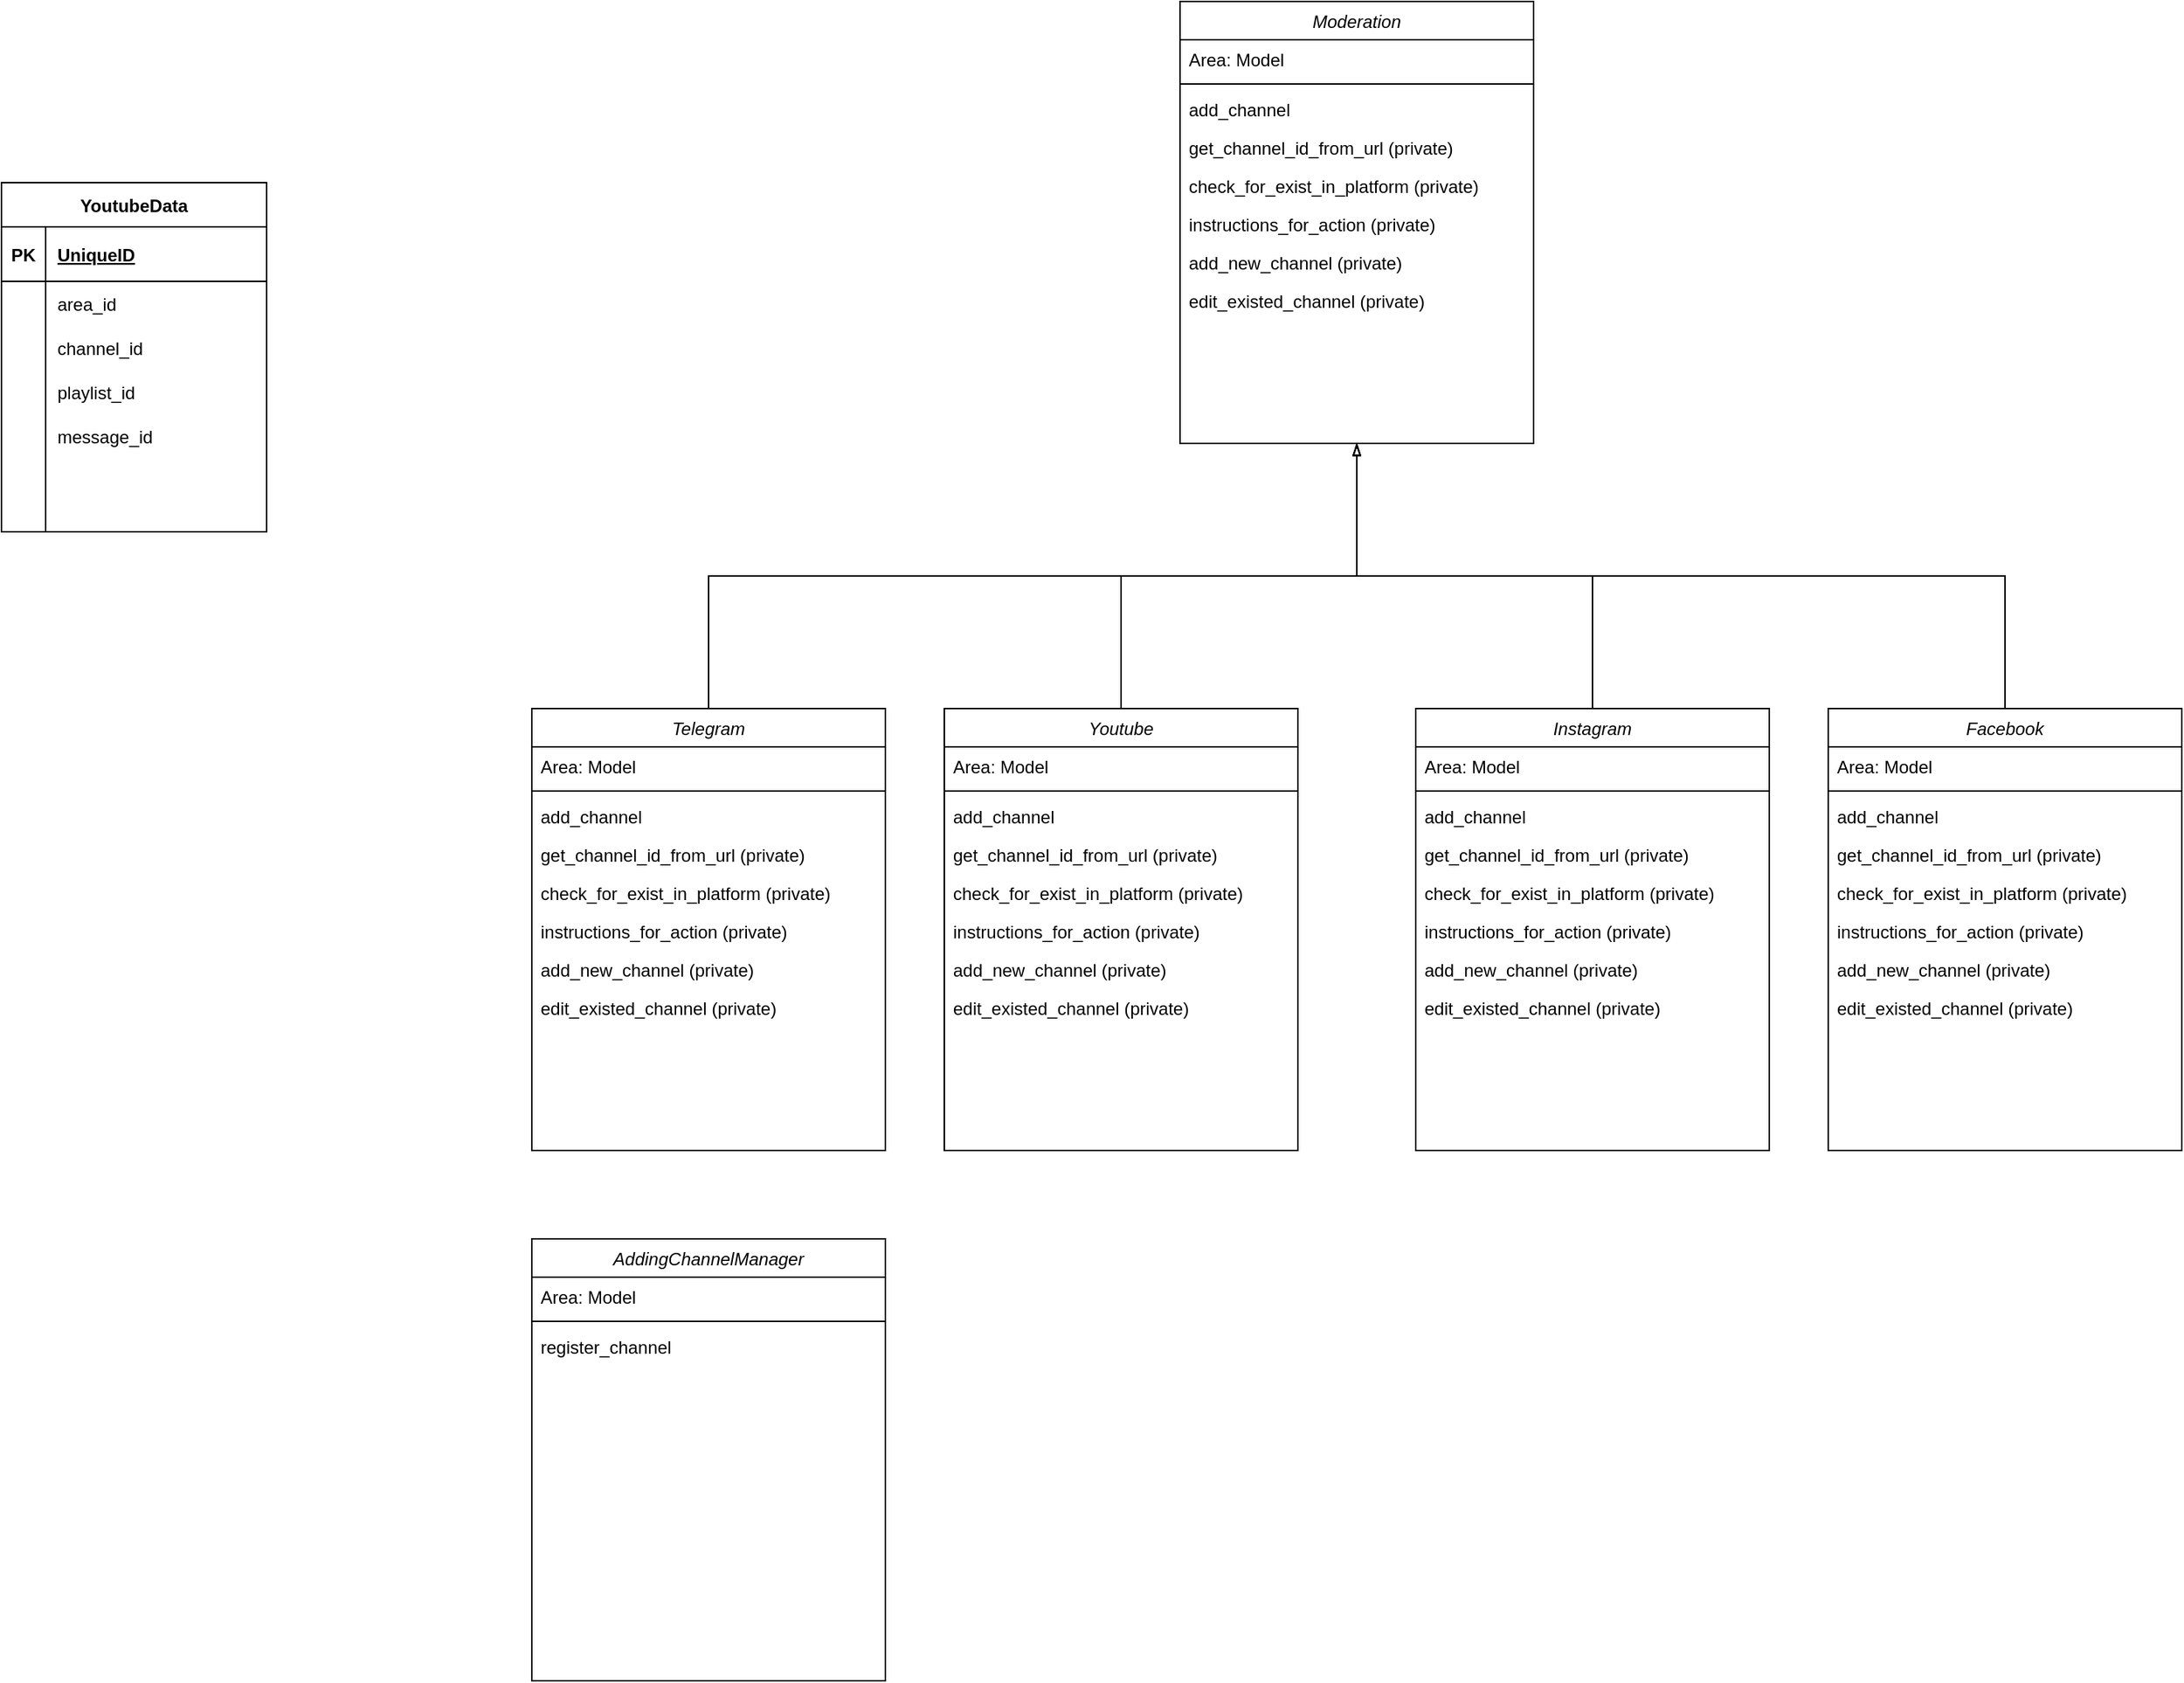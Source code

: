 <mxfile version="20.8.22" type="github">
  <diagram id="C5RBs43oDa-KdzZeNtuy" name="Page-1">
    <mxGraphModel dx="825" dy="448" grid="1" gridSize="10" guides="1" tooltips="1" connect="1" arrows="1" fold="1" page="1" pageScale="1" pageWidth="827" pageHeight="1169" math="0" shadow="0">
      <root>
        <mxCell id="WIyWlLk6GJQsqaUBKTNV-0" />
        <mxCell id="WIyWlLk6GJQsqaUBKTNV-1" parent="WIyWlLk6GJQsqaUBKTNV-0" />
        <mxCell id="N4owq_KQlFDZWLjhgTrY-4" value="Moderation" style="swimlane;fontStyle=2;align=center;verticalAlign=top;childLayout=stackLayout;horizontal=1;startSize=26;horizontalStack=0;resizeParent=1;resizeLast=0;collapsible=1;marginBottom=0;rounded=0;shadow=0;strokeWidth=1;" vertex="1" parent="WIyWlLk6GJQsqaUBKTNV-1">
          <mxGeometry x="920" width="240" height="300" as="geometry">
            <mxRectangle x="760" y="10" width="160" height="26" as="alternateBounds" />
          </mxGeometry>
        </mxCell>
        <mxCell id="N4owq_KQlFDZWLjhgTrY-5" value="Area: Model" style="text;align=left;verticalAlign=top;spacingLeft=4;spacingRight=4;overflow=hidden;rotatable=0;points=[[0,0.5],[1,0.5]];portConstraint=eastwest;" vertex="1" parent="N4owq_KQlFDZWLjhgTrY-4">
          <mxGeometry y="26" width="240" height="26" as="geometry" />
        </mxCell>
        <mxCell id="N4owq_KQlFDZWLjhgTrY-8" value="" style="line;html=1;strokeWidth=1;align=left;verticalAlign=middle;spacingTop=-1;spacingLeft=3;spacingRight=3;rotatable=0;labelPosition=right;points=[];portConstraint=eastwest;" vertex="1" parent="N4owq_KQlFDZWLjhgTrY-4">
          <mxGeometry y="52" width="240" height="8" as="geometry" />
        </mxCell>
        <mxCell id="N4owq_KQlFDZWLjhgTrY-22" value="add_channel" style="text;align=left;verticalAlign=top;spacingLeft=4;spacingRight=4;overflow=hidden;rotatable=0;points=[[0,0.5],[1,0.5]];portConstraint=eastwest;" vertex="1" parent="N4owq_KQlFDZWLjhgTrY-4">
          <mxGeometry y="60" width="240" height="26" as="geometry" />
        </mxCell>
        <mxCell id="N4owq_KQlFDZWLjhgTrY-9" value="get_channel_id_from_url (private)" style="text;align=left;verticalAlign=top;spacingLeft=4;spacingRight=4;overflow=hidden;rotatable=0;points=[[0,0.5],[1,0.5]];portConstraint=eastwest;" vertex="1" parent="N4owq_KQlFDZWLjhgTrY-4">
          <mxGeometry y="86" width="240" height="26" as="geometry" />
        </mxCell>
        <mxCell id="N4owq_KQlFDZWLjhgTrY-18" value="check_for_exist_in_platform (private)" style="text;align=left;verticalAlign=top;spacingLeft=4;spacingRight=4;overflow=hidden;rotatable=0;points=[[0,0.5],[1,0.5]];portConstraint=eastwest;" vertex="1" parent="N4owq_KQlFDZWLjhgTrY-4">
          <mxGeometry y="112" width="240" height="26" as="geometry" />
        </mxCell>
        <mxCell id="N4owq_KQlFDZWLjhgTrY-19" value="instructions_for_action (private)" style="text;align=left;verticalAlign=top;spacingLeft=4;spacingRight=4;overflow=hidden;rotatable=0;points=[[0,0.5],[1,0.5]];portConstraint=eastwest;" vertex="1" parent="N4owq_KQlFDZWLjhgTrY-4">
          <mxGeometry y="138" width="240" height="26" as="geometry" />
        </mxCell>
        <mxCell id="N4owq_KQlFDZWLjhgTrY-20" value="add_new_channel (private)" style="text;align=left;verticalAlign=top;spacingLeft=4;spacingRight=4;overflow=hidden;rotatable=0;points=[[0,0.5],[1,0.5]];portConstraint=eastwest;" vertex="1" parent="N4owq_KQlFDZWLjhgTrY-4">
          <mxGeometry y="164" width="240" height="26" as="geometry" />
        </mxCell>
        <mxCell id="N4owq_KQlFDZWLjhgTrY-21" value="edit_existed_channel (private)" style="text;align=left;verticalAlign=top;spacingLeft=4;spacingRight=4;overflow=hidden;rotatable=0;points=[[0,0.5],[1,0.5]];portConstraint=eastwest;" vertex="1" parent="N4owq_KQlFDZWLjhgTrY-4">
          <mxGeometry y="190" width="240" height="26" as="geometry" />
        </mxCell>
        <mxCell id="N4owq_KQlFDZWLjhgTrY-26" value="Telegram" style="swimlane;fontStyle=2;align=center;verticalAlign=top;childLayout=stackLayout;horizontal=1;startSize=26;horizontalStack=0;resizeParent=1;resizeLast=0;collapsible=1;marginBottom=0;rounded=0;shadow=0;strokeWidth=1;" vertex="1" parent="WIyWlLk6GJQsqaUBKTNV-1">
          <mxGeometry x="480" y="480" width="240" height="300" as="geometry">
            <mxRectangle x="760" y="10" width="160" height="26" as="alternateBounds" />
          </mxGeometry>
        </mxCell>
        <mxCell id="N4owq_KQlFDZWLjhgTrY-27" value="Area: Model" style="text;align=left;verticalAlign=top;spacingLeft=4;spacingRight=4;overflow=hidden;rotatable=0;points=[[0,0.5],[1,0.5]];portConstraint=eastwest;" vertex="1" parent="N4owq_KQlFDZWLjhgTrY-26">
          <mxGeometry y="26" width="240" height="26" as="geometry" />
        </mxCell>
        <mxCell id="N4owq_KQlFDZWLjhgTrY-28" value="" style="line;html=1;strokeWidth=1;align=left;verticalAlign=middle;spacingTop=-1;spacingLeft=3;spacingRight=3;rotatable=0;labelPosition=right;points=[];portConstraint=eastwest;" vertex="1" parent="N4owq_KQlFDZWLjhgTrY-26">
          <mxGeometry y="52" width="240" height="8" as="geometry" />
        </mxCell>
        <mxCell id="N4owq_KQlFDZWLjhgTrY-35" value="add_channel" style="text;align=left;verticalAlign=top;spacingLeft=4;spacingRight=4;overflow=hidden;rotatable=0;points=[[0,0.5],[1,0.5]];portConstraint=eastwest;" vertex="1" parent="N4owq_KQlFDZWLjhgTrY-26">
          <mxGeometry y="60" width="240" height="26" as="geometry" />
        </mxCell>
        <mxCell id="N4owq_KQlFDZWLjhgTrY-29" value="get_channel_id_from_url (private)" style="text;align=left;verticalAlign=top;spacingLeft=4;spacingRight=4;overflow=hidden;rotatable=0;points=[[0,0.5],[1,0.5]];portConstraint=eastwest;" vertex="1" parent="N4owq_KQlFDZWLjhgTrY-26">
          <mxGeometry y="86" width="240" height="26" as="geometry" />
        </mxCell>
        <mxCell id="N4owq_KQlFDZWLjhgTrY-31" value="check_for_exist_in_platform (private)" style="text;align=left;verticalAlign=top;spacingLeft=4;spacingRight=4;overflow=hidden;rotatable=0;points=[[0,0.5],[1,0.5]];portConstraint=eastwest;" vertex="1" parent="N4owq_KQlFDZWLjhgTrY-26">
          <mxGeometry y="112" width="240" height="26" as="geometry" />
        </mxCell>
        <mxCell id="N4owq_KQlFDZWLjhgTrY-32" value="instructions_for_action (private)" style="text;align=left;verticalAlign=top;spacingLeft=4;spacingRight=4;overflow=hidden;rotatable=0;points=[[0,0.5],[1,0.5]];portConstraint=eastwest;" vertex="1" parent="N4owq_KQlFDZWLjhgTrY-26">
          <mxGeometry y="138" width="240" height="26" as="geometry" />
        </mxCell>
        <mxCell id="N4owq_KQlFDZWLjhgTrY-33" value="add_new_channel (private)" style="text;align=left;verticalAlign=top;spacingLeft=4;spacingRight=4;overflow=hidden;rotatable=0;points=[[0,0.5],[1,0.5]];portConstraint=eastwest;" vertex="1" parent="N4owq_KQlFDZWLjhgTrY-26">
          <mxGeometry y="164" width="240" height="26" as="geometry" />
        </mxCell>
        <mxCell id="N4owq_KQlFDZWLjhgTrY-34" value="edit_existed_channel (private)" style="text;align=left;verticalAlign=top;spacingLeft=4;spacingRight=4;overflow=hidden;rotatable=0;points=[[0,0.5],[1,0.5]];portConstraint=eastwest;" vertex="1" parent="N4owq_KQlFDZWLjhgTrY-26">
          <mxGeometry y="190" width="240" height="26" as="geometry" />
        </mxCell>
        <mxCell id="N4owq_KQlFDZWLjhgTrY-36" value="Youtube" style="swimlane;fontStyle=2;align=center;verticalAlign=top;childLayout=stackLayout;horizontal=1;startSize=26;horizontalStack=0;resizeParent=1;resizeLast=0;collapsible=1;marginBottom=0;rounded=0;shadow=0;strokeWidth=1;" vertex="1" parent="WIyWlLk6GJQsqaUBKTNV-1">
          <mxGeometry x="760" y="480" width="240" height="300" as="geometry">
            <mxRectangle x="760" y="10" width="160" height="26" as="alternateBounds" />
          </mxGeometry>
        </mxCell>
        <mxCell id="N4owq_KQlFDZWLjhgTrY-37" value="Area: Model" style="text;align=left;verticalAlign=top;spacingLeft=4;spacingRight=4;overflow=hidden;rotatable=0;points=[[0,0.5],[1,0.5]];portConstraint=eastwest;" vertex="1" parent="N4owq_KQlFDZWLjhgTrY-36">
          <mxGeometry y="26" width="240" height="26" as="geometry" />
        </mxCell>
        <mxCell id="N4owq_KQlFDZWLjhgTrY-38" value="" style="line;html=1;strokeWidth=1;align=left;verticalAlign=middle;spacingTop=-1;spacingLeft=3;spacingRight=3;rotatable=0;labelPosition=right;points=[];portConstraint=eastwest;" vertex="1" parent="N4owq_KQlFDZWLjhgTrY-36">
          <mxGeometry y="52" width="240" height="8" as="geometry" />
        </mxCell>
        <mxCell id="N4owq_KQlFDZWLjhgTrY-45" value="add_channel" style="text;align=left;verticalAlign=top;spacingLeft=4;spacingRight=4;overflow=hidden;rotatable=0;points=[[0,0.5],[1,0.5]];portConstraint=eastwest;" vertex="1" parent="N4owq_KQlFDZWLjhgTrY-36">
          <mxGeometry y="60" width="240" height="26" as="geometry" />
        </mxCell>
        <mxCell id="N4owq_KQlFDZWLjhgTrY-39" value="get_channel_id_from_url (private)" style="text;align=left;verticalAlign=top;spacingLeft=4;spacingRight=4;overflow=hidden;rotatable=0;points=[[0,0.5],[1,0.5]];portConstraint=eastwest;" vertex="1" parent="N4owq_KQlFDZWLjhgTrY-36">
          <mxGeometry y="86" width="240" height="26" as="geometry" />
        </mxCell>
        <mxCell id="N4owq_KQlFDZWLjhgTrY-41" value="check_for_exist_in_platform (private)" style="text;align=left;verticalAlign=top;spacingLeft=4;spacingRight=4;overflow=hidden;rotatable=0;points=[[0,0.5],[1,0.5]];portConstraint=eastwest;" vertex="1" parent="N4owq_KQlFDZWLjhgTrY-36">
          <mxGeometry y="112" width="240" height="26" as="geometry" />
        </mxCell>
        <mxCell id="N4owq_KQlFDZWLjhgTrY-42" value="instructions_for_action (private)" style="text;align=left;verticalAlign=top;spacingLeft=4;spacingRight=4;overflow=hidden;rotatable=0;points=[[0,0.5],[1,0.5]];portConstraint=eastwest;" vertex="1" parent="N4owq_KQlFDZWLjhgTrY-36">
          <mxGeometry y="138" width="240" height="26" as="geometry" />
        </mxCell>
        <mxCell id="N4owq_KQlFDZWLjhgTrY-43" value="add_new_channel (private)" style="text;align=left;verticalAlign=top;spacingLeft=4;spacingRight=4;overflow=hidden;rotatable=0;points=[[0,0.5],[1,0.5]];portConstraint=eastwest;" vertex="1" parent="N4owq_KQlFDZWLjhgTrY-36">
          <mxGeometry y="164" width="240" height="26" as="geometry" />
        </mxCell>
        <mxCell id="N4owq_KQlFDZWLjhgTrY-44" value="edit_existed_channel (private)" style="text;align=left;verticalAlign=top;spacingLeft=4;spacingRight=4;overflow=hidden;rotatable=0;points=[[0,0.5],[1,0.5]];portConstraint=eastwest;" vertex="1" parent="N4owq_KQlFDZWLjhgTrY-36">
          <mxGeometry y="190" width="240" height="26" as="geometry" />
        </mxCell>
        <mxCell id="N4owq_KQlFDZWLjhgTrY-46" value="Instagram" style="swimlane;fontStyle=2;align=center;verticalAlign=top;childLayout=stackLayout;horizontal=1;startSize=26;horizontalStack=0;resizeParent=1;resizeLast=0;collapsible=1;marginBottom=0;rounded=0;shadow=0;strokeWidth=1;" vertex="1" parent="WIyWlLk6GJQsqaUBKTNV-1">
          <mxGeometry x="1080" y="480" width="240" height="300" as="geometry">
            <mxRectangle x="760" y="10" width="160" height="26" as="alternateBounds" />
          </mxGeometry>
        </mxCell>
        <mxCell id="N4owq_KQlFDZWLjhgTrY-47" value="Area: Model" style="text;align=left;verticalAlign=top;spacingLeft=4;spacingRight=4;overflow=hidden;rotatable=0;points=[[0,0.5],[1,0.5]];portConstraint=eastwest;" vertex="1" parent="N4owq_KQlFDZWLjhgTrY-46">
          <mxGeometry y="26" width="240" height="26" as="geometry" />
        </mxCell>
        <mxCell id="N4owq_KQlFDZWLjhgTrY-48" value="" style="line;html=1;strokeWidth=1;align=left;verticalAlign=middle;spacingTop=-1;spacingLeft=3;spacingRight=3;rotatable=0;labelPosition=right;points=[];portConstraint=eastwest;" vertex="1" parent="N4owq_KQlFDZWLjhgTrY-46">
          <mxGeometry y="52" width="240" height="8" as="geometry" />
        </mxCell>
        <mxCell id="N4owq_KQlFDZWLjhgTrY-55" value="add_channel" style="text;align=left;verticalAlign=top;spacingLeft=4;spacingRight=4;overflow=hidden;rotatable=0;points=[[0,0.5],[1,0.5]];portConstraint=eastwest;" vertex="1" parent="N4owq_KQlFDZWLjhgTrY-46">
          <mxGeometry y="60" width="240" height="26" as="geometry" />
        </mxCell>
        <mxCell id="N4owq_KQlFDZWLjhgTrY-49" value="get_channel_id_from_url (private)" style="text;align=left;verticalAlign=top;spacingLeft=4;spacingRight=4;overflow=hidden;rotatable=0;points=[[0,0.5],[1,0.5]];portConstraint=eastwest;" vertex="1" parent="N4owq_KQlFDZWLjhgTrY-46">
          <mxGeometry y="86" width="240" height="26" as="geometry" />
        </mxCell>
        <mxCell id="N4owq_KQlFDZWLjhgTrY-51" value="check_for_exist_in_platform (private)" style="text;align=left;verticalAlign=top;spacingLeft=4;spacingRight=4;overflow=hidden;rotatable=0;points=[[0,0.5],[1,0.5]];portConstraint=eastwest;" vertex="1" parent="N4owq_KQlFDZWLjhgTrY-46">
          <mxGeometry y="112" width="240" height="26" as="geometry" />
        </mxCell>
        <mxCell id="N4owq_KQlFDZWLjhgTrY-52" value="instructions_for_action (private)" style="text;align=left;verticalAlign=top;spacingLeft=4;spacingRight=4;overflow=hidden;rotatable=0;points=[[0,0.5],[1,0.5]];portConstraint=eastwest;" vertex="1" parent="N4owq_KQlFDZWLjhgTrY-46">
          <mxGeometry y="138" width="240" height="26" as="geometry" />
        </mxCell>
        <mxCell id="N4owq_KQlFDZWLjhgTrY-53" value="add_new_channel (private)" style="text;align=left;verticalAlign=top;spacingLeft=4;spacingRight=4;overflow=hidden;rotatable=0;points=[[0,0.5],[1,0.5]];portConstraint=eastwest;" vertex="1" parent="N4owq_KQlFDZWLjhgTrY-46">
          <mxGeometry y="164" width="240" height="26" as="geometry" />
        </mxCell>
        <mxCell id="N4owq_KQlFDZWLjhgTrY-54" value="edit_existed_channel (private)" style="text;align=left;verticalAlign=top;spacingLeft=4;spacingRight=4;overflow=hidden;rotatable=0;points=[[0,0.5],[1,0.5]];portConstraint=eastwest;" vertex="1" parent="N4owq_KQlFDZWLjhgTrY-46">
          <mxGeometry y="190" width="240" height="26" as="geometry" />
        </mxCell>
        <mxCell id="N4owq_KQlFDZWLjhgTrY-56" value="Facebook" style="swimlane;fontStyle=2;align=center;verticalAlign=top;childLayout=stackLayout;horizontal=1;startSize=26;horizontalStack=0;resizeParent=1;resizeLast=0;collapsible=1;marginBottom=0;rounded=0;shadow=0;strokeWidth=1;" vertex="1" parent="WIyWlLk6GJQsqaUBKTNV-1">
          <mxGeometry x="1360" y="480" width="240" height="300" as="geometry">
            <mxRectangle x="760" y="10" width="160" height="26" as="alternateBounds" />
          </mxGeometry>
        </mxCell>
        <mxCell id="N4owq_KQlFDZWLjhgTrY-57" value="Area: Model" style="text;align=left;verticalAlign=top;spacingLeft=4;spacingRight=4;overflow=hidden;rotatable=0;points=[[0,0.5],[1,0.5]];portConstraint=eastwest;" vertex="1" parent="N4owq_KQlFDZWLjhgTrY-56">
          <mxGeometry y="26" width="240" height="26" as="geometry" />
        </mxCell>
        <mxCell id="N4owq_KQlFDZWLjhgTrY-58" value="" style="line;html=1;strokeWidth=1;align=left;verticalAlign=middle;spacingTop=-1;spacingLeft=3;spacingRight=3;rotatable=0;labelPosition=right;points=[];portConstraint=eastwest;" vertex="1" parent="N4owq_KQlFDZWLjhgTrY-56">
          <mxGeometry y="52" width="240" height="8" as="geometry" />
        </mxCell>
        <mxCell id="N4owq_KQlFDZWLjhgTrY-65" value="add_channel" style="text;align=left;verticalAlign=top;spacingLeft=4;spacingRight=4;overflow=hidden;rotatable=0;points=[[0,0.5],[1,0.5]];portConstraint=eastwest;" vertex="1" parent="N4owq_KQlFDZWLjhgTrY-56">
          <mxGeometry y="60" width="240" height="26" as="geometry" />
        </mxCell>
        <mxCell id="N4owq_KQlFDZWLjhgTrY-59" value="get_channel_id_from_url (private)" style="text;align=left;verticalAlign=top;spacingLeft=4;spacingRight=4;overflow=hidden;rotatable=0;points=[[0,0.5],[1,0.5]];portConstraint=eastwest;" vertex="1" parent="N4owq_KQlFDZWLjhgTrY-56">
          <mxGeometry y="86" width="240" height="26" as="geometry" />
        </mxCell>
        <mxCell id="N4owq_KQlFDZWLjhgTrY-61" value="check_for_exist_in_platform (private)" style="text;align=left;verticalAlign=top;spacingLeft=4;spacingRight=4;overflow=hidden;rotatable=0;points=[[0,0.5],[1,0.5]];portConstraint=eastwest;" vertex="1" parent="N4owq_KQlFDZWLjhgTrY-56">
          <mxGeometry y="112" width="240" height="26" as="geometry" />
        </mxCell>
        <mxCell id="N4owq_KQlFDZWLjhgTrY-62" value="instructions_for_action (private)" style="text;align=left;verticalAlign=top;spacingLeft=4;spacingRight=4;overflow=hidden;rotatable=0;points=[[0,0.5],[1,0.5]];portConstraint=eastwest;" vertex="1" parent="N4owq_KQlFDZWLjhgTrY-56">
          <mxGeometry y="138" width="240" height="26" as="geometry" />
        </mxCell>
        <mxCell id="N4owq_KQlFDZWLjhgTrY-63" value="add_new_channel (private)" style="text;align=left;verticalAlign=top;spacingLeft=4;spacingRight=4;overflow=hidden;rotatable=0;points=[[0,0.5],[1,0.5]];portConstraint=eastwest;" vertex="1" parent="N4owq_KQlFDZWLjhgTrY-56">
          <mxGeometry y="164" width="240" height="26" as="geometry" />
        </mxCell>
        <mxCell id="N4owq_KQlFDZWLjhgTrY-64" value="edit_existed_channel (private)" style="text;align=left;verticalAlign=top;spacingLeft=4;spacingRight=4;overflow=hidden;rotatable=0;points=[[0,0.5],[1,0.5]];portConstraint=eastwest;" vertex="1" parent="N4owq_KQlFDZWLjhgTrY-56">
          <mxGeometry y="190" width="240" height="26" as="geometry" />
        </mxCell>
        <mxCell id="N4owq_KQlFDZWLjhgTrY-69" value="" style="endArrow=blockThin;html=1;rounded=0;edgeStyle=orthogonalEdgeStyle;endFill=0;exitX=0.5;exitY=0;exitDx=0;exitDy=0;entryX=0.5;entryY=1;entryDx=0;entryDy=0;" edge="1" parent="WIyWlLk6GJQsqaUBKTNV-1" source="N4owq_KQlFDZWLjhgTrY-26" target="N4owq_KQlFDZWLjhgTrY-4">
          <mxGeometry width="50" height="50" relative="1" as="geometry">
            <mxPoint x="720" y="440" as="sourcePoint" />
            <mxPoint x="1010" y="330" as="targetPoint" />
          </mxGeometry>
        </mxCell>
        <mxCell id="N4owq_KQlFDZWLjhgTrY-70" value="" style="endArrow=blockThin;html=1;rounded=0;edgeStyle=orthogonalEdgeStyle;endFill=0;exitX=0.5;exitY=0;exitDx=0;exitDy=0;entryX=0.5;entryY=1;entryDx=0;entryDy=0;" edge="1" parent="WIyWlLk6GJQsqaUBKTNV-1" source="N4owq_KQlFDZWLjhgTrY-36" target="N4owq_KQlFDZWLjhgTrY-4">
          <mxGeometry width="50" height="50" relative="1" as="geometry">
            <mxPoint x="700" y="460" as="sourcePoint" />
            <mxPoint x="1040" y="310" as="targetPoint" />
            <Array as="points">
              <mxPoint x="880" y="390" />
              <mxPoint x="1040" y="390" />
            </Array>
          </mxGeometry>
        </mxCell>
        <mxCell id="N4owq_KQlFDZWLjhgTrY-71" value="" style="endArrow=blockThin;html=1;rounded=0;edgeStyle=orthogonalEdgeStyle;endFill=0;exitX=0.5;exitY=0;exitDx=0;exitDy=0;entryX=0.5;entryY=1;entryDx=0;entryDy=0;" edge="1" parent="WIyWlLk6GJQsqaUBKTNV-1" source="N4owq_KQlFDZWLjhgTrY-46" target="N4owq_KQlFDZWLjhgTrY-4">
          <mxGeometry width="50" height="50" relative="1" as="geometry">
            <mxPoint x="1120" y="410" as="sourcePoint" />
            <mxPoint x="1170" y="360" as="targetPoint" />
            <Array as="points">
              <mxPoint x="1200" y="390" />
              <mxPoint x="1040" y="390" />
            </Array>
          </mxGeometry>
        </mxCell>
        <mxCell id="N4owq_KQlFDZWLjhgTrY-72" value="" style="endArrow=blockThin;html=1;rounded=0;endFill=0;edgeStyle=orthogonalEdgeStyle;exitX=0.5;exitY=0;exitDx=0;exitDy=0;entryX=0.5;entryY=1;entryDx=0;entryDy=0;" edge="1" parent="WIyWlLk6GJQsqaUBKTNV-1" source="N4owq_KQlFDZWLjhgTrY-56" target="N4owq_KQlFDZWLjhgTrY-4">
          <mxGeometry width="50" height="50" relative="1" as="geometry">
            <mxPoint x="1290" y="350" as="sourcePoint" />
            <mxPoint x="1340" y="300" as="targetPoint" />
          </mxGeometry>
        </mxCell>
        <mxCell id="N4owq_KQlFDZWLjhgTrY-73" value="AddingChannelManager" style="swimlane;fontStyle=2;align=center;verticalAlign=top;childLayout=stackLayout;horizontal=1;startSize=26;horizontalStack=0;resizeParent=1;resizeLast=0;collapsible=1;marginBottom=0;rounded=0;shadow=0;strokeWidth=1;" vertex="1" parent="WIyWlLk6GJQsqaUBKTNV-1">
          <mxGeometry x="480" y="840" width="240" height="300" as="geometry">
            <mxRectangle x="760" y="10" width="160" height="26" as="alternateBounds" />
          </mxGeometry>
        </mxCell>
        <mxCell id="N4owq_KQlFDZWLjhgTrY-74" value="Area: Model" style="text;align=left;verticalAlign=top;spacingLeft=4;spacingRight=4;overflow=hidden;rotatable=0;points=[[0,0.5],[1,0.5]];portConstraint=eastwest;" vertex="1" parent="N4owq_KQlFDZWLjhgTrY-73">
          <mxGeometry y="26" width="240" height="26" as="geometry" />
        </mxCell>
        <mxCell id="N4owq_KQlFDZWLjhgTrY-75" value="" style="line;html=1;strokeWidth=1;align=left;verticalAlign=middle;spacingTop=-1;spacingLeft=3;spacingRight=3;rotatable=0;labelPosition=right;points=[];portConstraint=eastwest;" vertex="1" parent="N4owq_KQlFDZWLjhgTrY-73">
          <mxGeometry y="52" width="240" height="8" as="geometry" />
        </mxCell>
        <mxCell id="N4owq_KQlFDZWLjhgTrY-83" value="register_channel" style="text;align=left;verticalAlign=top;spacingLeft=4;spacingRight=4;overflow=hidden;rotatable=0;points=[[0,0.5],[1,0.5]];portConstraint=eastwest;" vertex="1" parent="N4owq_KQlFDZWLjhgTrY-73">
          <mxGeometry y="60" width="240" height="26" as="geometry" />
        </mxCell>
        <mxCell id="N4owq_KQlFDZWLjhgTrY-91" value="YoutubeData" style="shape=table;startSize=30;container=1;collapsible=1;childLayout=tableLayout;fixedRows=1;rowLines=0;fontStyle=1;align=center;resizeLast=1;" vertex="1" parent="WIyWlLk6GJQsqaUBKTNV-1">
          <mxGeometry x="120" y="123" width="180" height="237" as="geometry" />
        </mxCell>
        <mxCell id="N4owq_KQlFDZWLjhgTrY-92" value="" style="shape=tableRow;horizontal=0;startSize=0;swimlaneHead=0;swimlaneBody=0;fillColor=none;collapsible=0;dropTarget=0;points=[[0,0.5],[1,0.5]];portConstraint=eastwest;top=0;left=0;right=0;bottom=1;" vertex="1" parent="N4owq_KQlFDZWLjhgTrY-91">
          <mxGeometry y="30" width="180" height="37" as="geometry" />
        </mxCell>
        <mxCell id="N4owq_KQlFDZWLjhgTrY-93" value="PK" style="shape=partialRectangle;connectable=0;fillColor=none;top=0;left=0;bottom=0;right=0;fontStyle=1;overflow=hidden;" vertex="1" parent="N4owq_KQlFDZWLjhgTrY-92">
          <mxGeometry width="30" height="37" as="geometry">
            <mxRectangle width="30" height="37" as="alternateBounds" />
          </mxGeometry>
        </mxCell>
        <mxCell id="N4owq_KQlFDZWLjhgTrY-94" value="UniqueID" style="shape=partialRectangle;connectable=0;fillColor=none;top=0;left=0;bottom=0;right=0;align=left;spacingLeft=6;fontStyle=5;overflow=hidden;" vertex="1" parent="N4owq_KQlFDZWLjhgTrY-92">
          <mxGeometry x="30" width="150" height="37" as="geometry">
            <mxRectangle width="150" height="37" as="alternateBounds" />
          </mxGeometry>
        </mxCell>
        <mxCell id="N4owq_KQlFDZWLjhgTrY-95" value="" style="shape=tableRow;horizontal=0;startSize=0;swimlaneHead=0;swimlaneBody=0;fillColor=none;collapsible=0;dropTarget=0;points=[[0,0.5],[1,0.5]];portConstraint=eastwest;top=0;left=0;right=0;bottom=0;" vertex="1" parent="N4owq_KQlFDZWLjhgTrY-91">
          <mxGeometry y="67" width="180" height="30" as="geometry" />
        </mxCell>
        <mxCell id="N4owq_KQlFDZWLjhgTrY-96" value="" style="shape=partialRectangle;connectable=0;fillColor=none;top=0;left=0;bottom=0;right=0;editable=1;overflow=hidden;" vertex="1" parent="N4owq_KQlFDZWLjhgTrY-95">
          <mxGeometry width="30" height="30" as="geometry">
            <mxRectangle width="30" height="30" as="alternateBounds" />
          </mxGeometry>
        </mxCell>
        <mxCell id="N4owq_KQlFDZWLjhgTrY-97" value="area_id" style="shape=partialRectangle;connectable=0;fillColor=none;top=0;left=0;bottom=0;right=0;align=left;spacingLeft=6;overflow=hidden;" vertex="1" parent="N4owq_KQlFDZWLjhgTrY-95">
          <mxGeometry x="30" width="150" height="30" as="geometry">
            <mxRectangle width="150" height="30" as="alternateBounds" />
          </mxGeometry>
        </mxCell>
        <mxCell id="N4owq_KQlFDZWLjhgTrY-98" value="" style="shape=tableRow;horizontal=0;startSize=0;swimlaneHead=0;swimlaneBody=0;fillColor=none;collapsible=0;dropTarget=0;points=[[0,0.5],[1,0.5]];portConstraint=eastwest;top=0;left=0;right=0;bottom=0;" vertex="1" parent="N4owq_KQlFDZWLjhgTrY-91">
          <mxGeometry y="97" width="180" height="30" as="geometry" />
        </mxCell>
        <mxCell id="N4owq_KQlFDZWLjhgTrY-99" value="" style="shape=partialRectangle;connectable=0;fillColor=none;top=0;left=0;bottom=0;right=0;editable=1;overflow=hidden;" vertex="1" parent="N4owq_KQlFDZWLjhgTrY-98">
          <mxGeometry width="30" height="30" as="geometry">
            <mxRectangle width="30" height="30" as="alternateBounds" />
          </mxGeometry>
        </mxCell>
        <mxCell id="N4owq_KQlFDZWLjhgTrY-100" value="channel_id" style="shape=partialRectangle;connectable=0;fillColor=none;top=0;left=0;bottom=0;right=0;align=left;spacingLeft=6;overflow=hidden;" vertex="1" parent="N4owq_KQlFDZWLjhgTrY-98">
          <mxGeometry x="30" width="150" height="30" as="geometry">
            <mxRectangle width="150" height="30" as="alternateBounds" />
          </mxGeometry>
        </mxCell>
        <mxCell id="N4owq_KQlFDZWLjhgTrY-101" value="" style="shape=tableRow;horizontal=0;startSize=0;swimlaneHead=0;swimlaneBody=0;fillColor=none;collapsible=0;dropTarget=0;points=[[0,0.5],[1,0.5]];portConstraint=eastwest;top=0;left=0;right=0;bottom=0;" vertex="1" parent="N4owq_KQlFDZWLjhgTrY-91">
          <mxGeometry y="127" width="180" height="110" as="geometry" />
        </mxCell>
        <mxCell id="N4owq_KQlFDZWLjhgTrY-102" value="" style="shape=partialRectangle;connectable=0;fillColor=none;top=0;left=0;bottom=0;right=0;editable=1;overflow=hidden;" vertex="1" parent="N4owq_KQlFDZWLjhgTrY-101">
          <mxGeometry width="30" height="110" as="geometry">
            <mxRectangle width="30" height="110" as="alternateBounds" />
          </mxGeometry>
        </mxCell>
        <mxCell id="N4owq_KQlFDZWLjhgTrY-103" value="" style="shape=partialRectangle;connectable=0;fillColor=none;top=0;left=0;bottom=0;right=0;align=left;spacingLeft=6;overflow=hidden;" vertex="1" parent="N4owq_KQlFDZWLjhgTrY-101">
          <mxGeometry x="30" width="150" height="110" as="geometry">
            <mxRectangle width="150" height="110" as="alternateBounds" />
          </mxGeometry>
        </mxCell>
        <mxCell id="N4owq_KQlFDZWLjhgTrY-106" value="playlist_id" style="shape=partialRectangle;connectable=0;fillColor=none;top=0;left=0;bottom=0;right=0;align=left;spacingLeft=6;overflow=hidden;" vertex="1" parent="WIyWlLk6GJQsqaUBKTNV-1">
          <mxGeometry x="150" y="250" width="150" height="30" as="geometry">
            <mxRectangle width="150" height="30" as="alternateBounds" />
          </mxGeometry>
        </mxCell>
        <mxCell id="N4owq_KQlFDZWLjhgTrY-107" value="message_id" style="shape=partialRectangle;connectable=0;fillColor=none;top=0;left=0;bottom=0;right=0;align=left;spacingLeft=6;overflow=hidden;" vertex="1" parent="WIyWlLk6GJQsqaUBKTNV-1">
          <mxGeometry x="150" y="280" width="150" height="30" as="geometry">
            <mxRectangle width="150" height="30" as="alternateBounds" />
          </mxGeometry>
        </mxCell>
      </root>
    </mxGraphModel>
  </diagram>
</mxfile>
